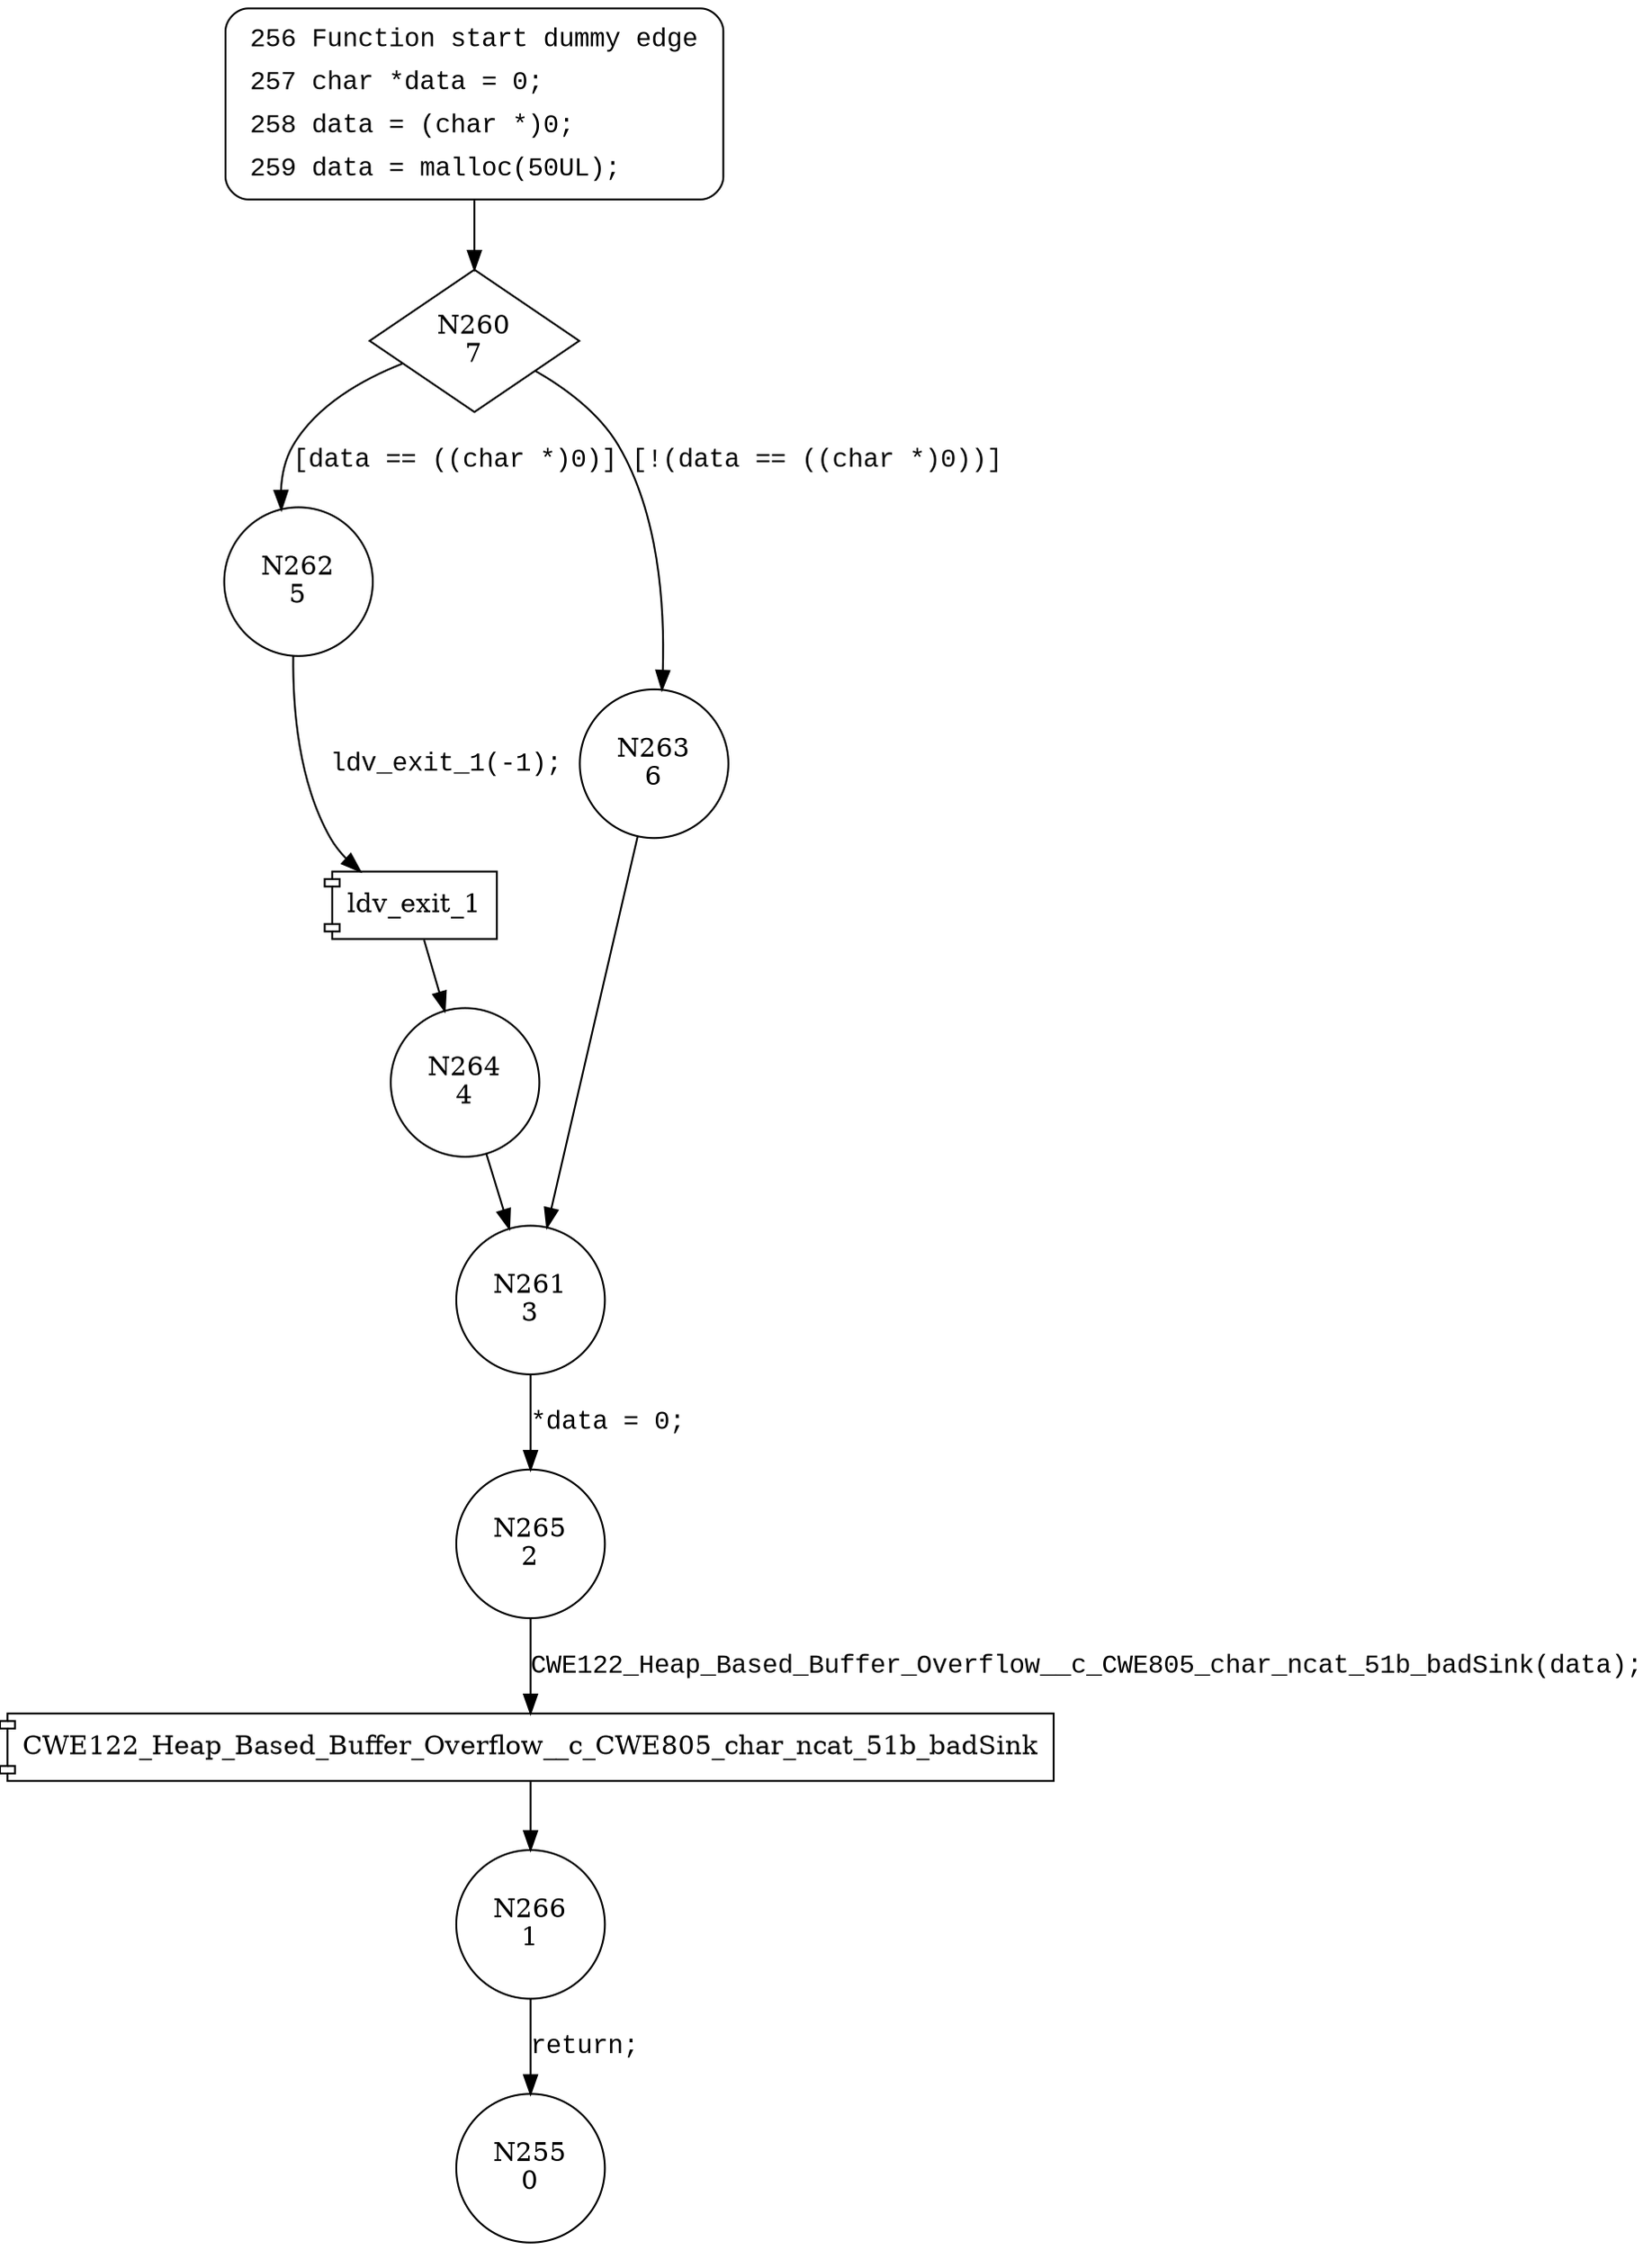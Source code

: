 digraph CWE122_Heap_Based_Buffer_Overflow__c_CWE805_char_ncat_51_bad {
260 [shape="diamond" label="N260\n7"]
262 [shape="circle" label="N262\n5"]
263 [shape="circle" label="N263\n6"]
261 [shape="circle" label="N261\n3"]
265 [shape="circle" label="N265\n2"]
266 [shape="circle" label="N266\n1"]
264 [shape="circle" label="N264\n4"]
255 [shape="circle" label="N255\n0"]
256 [style="filled,bold" penwidth="1" fillcolor="white" fontname="Courier New" shape="Mrecord" label=<<table border="0" cellborder="0" cellpadding="3" bgcolor="white"><tr><td align="right">256</td><td align="left">Function start dummy edge</td></tr><tr><td align="right">257</td><td align="left">char *data = 0;</td></tr><tr><td align="right">258</td><td align="left">data = (char *)0;</td></tr><tr><td align="right">259</td><td align="left">data = malloc(50UL);</td></tr></table>>]
256 -> 260[label=""]
260 -> 262 [label="[data == ((char *)0)]" fontname="Courier New"]
260 -> 263 [label="[!(data == ((char *)0))]" fontname="Courier New"]
261 -> 265 [label="*data = 0;" fontname="Courier New"]
100018 [shape="component" label="CWE122_Heap_Based_Buffer_Overflow__c_CWE805_char_ncat_51b_badSink"]
265 -> 100018 [label="CWE122_Heap_Based_Buffer_Overflow__c_CWE805_char_ncat_51b_badSink(data);" fontname="Courier New"]
100018 -> 266 [label="" fontname="Courier New"]
100019 [shape="component" label="ldv_exit_1"]
262 -> 100019 [label="ldv_exit_1(-1);" fontname="Courier New"]
100019 -> 264 [label="" fontname="Courier New"]
263 -> 261 [label="" fontname="Courier New"]
266 -> 255 [label="return;" fontname="Courier New"]
264 -> 261 [label="" fontname="Courier New"]
}